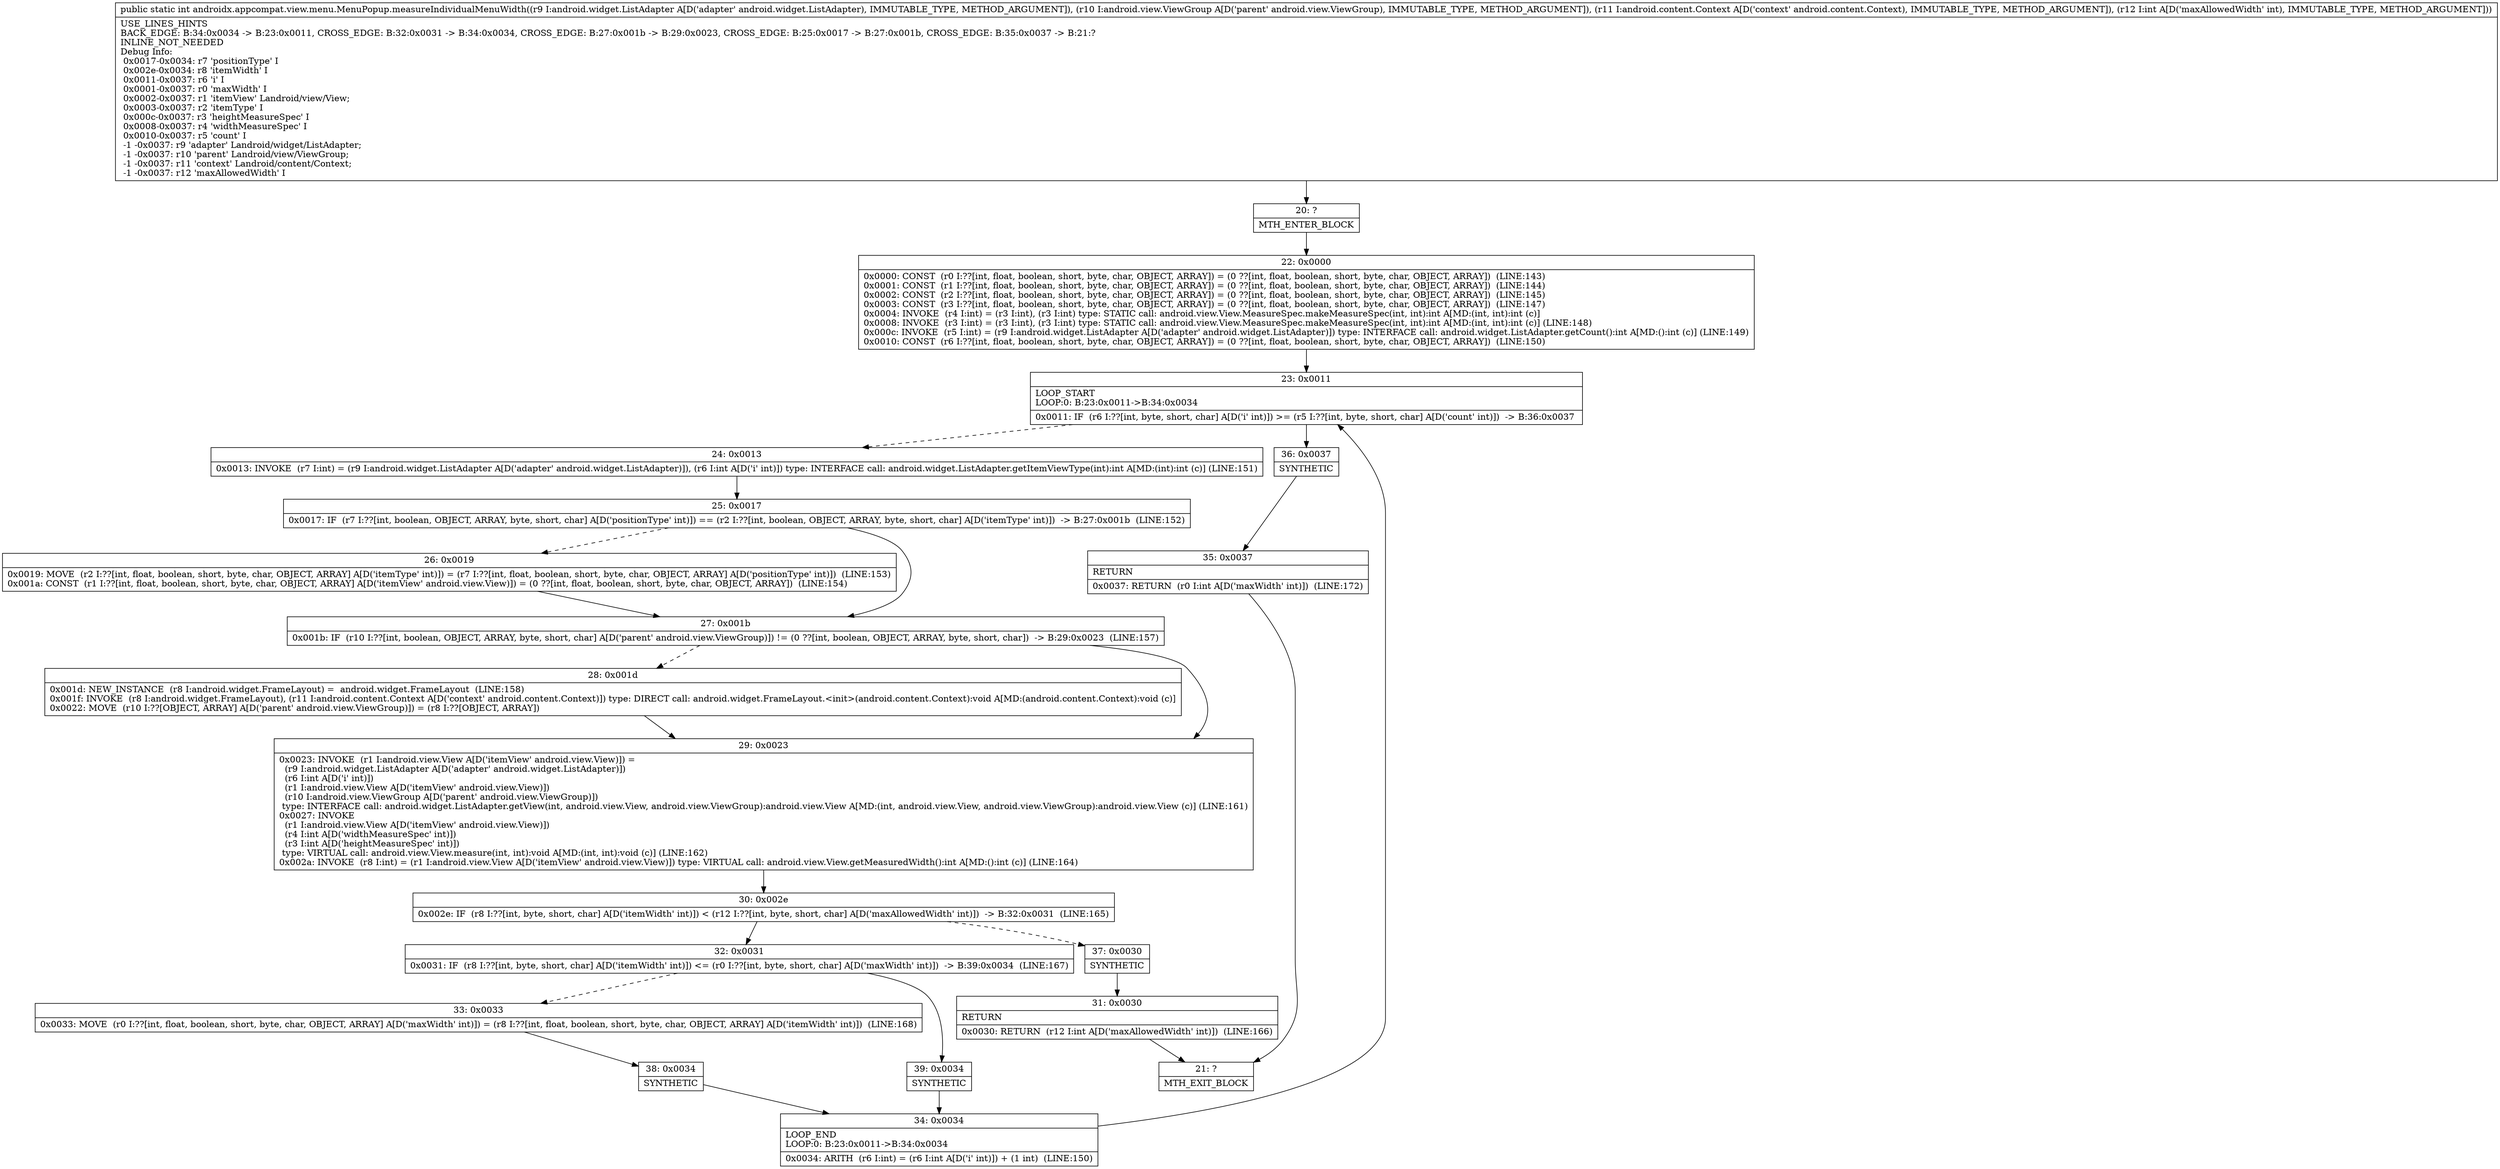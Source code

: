 digraph "CFG forandroidx.appcompat.view.menu.MenuPopup.measureIndividualMenuWidth(Landroid\/widget\/ListAdapter;Landroid\/view\/ViewGroup;Landroid\/content\/Context;I)I" {
Node_20 [shape=record,label="{20\:\ ?|MTH_ENTER_BLOCK\l}"];
Node_22 [shape=record,label="{22\:\ 0x0000|0x0000: CONST  (r0 I:??[int, float, boolean, short, byte, char, OBJECT, ARRAY]) = (0 ??[int, float, boolean, short, byte, char, OBJECT, ARRAY])  (LINE:143)\l0x0001: CONST  (r1 I:??[int, float, boolean, short, byte, char, OBJECT, ARRAY]) = (0 ??[int, float, boolean, short, byte, char, OBJECT, ARRAY])  (LINE:144)\l0x0002: CONST  (r2 I:??[int, float, boolean, short, byte, char, OBJECT, ARRAY]) = (0 ??[int, float, boolean, short, byte, char, OBJECT, ARRAY])  (LINE:145)\l0x0003: CONST  (r3 I:??[int, float, boolean, short, byte, char, OBJECT, ARRAY]) = (0 ??[int, float, boolean, short, byte, char, OBJECT, ARRAY])  (LINE:147)\l0x0004: INVOKE  (r4 I:int) = (r3 I:int), (r3 I:int) type: STATIC call: android.view.View.MeasureSpec.makeMeasureSpec(int, int):int A[MD:(int, int):int (c)]\l0x0008: INVOKE  (r3 I:int) = (r3 I:int), (r3 I:int) type: STATIC call: android.view.View.MeasureSpec.makeMeasureSpec(int, int):int A[MD:(int, int):int (c)] (LINE:148)\l0x000c: INVOKE  (r5 I:int) = (r9 I:android.widget.ListAdapter A[D('adapter' android.widget.ListAdapter)]) type: INTERFACE call: android.widget.ListAdapter.getCount():int A[MD:():int (c)] (LINE:149)\l0x0010: CONST  (r6 I:??[int, float, boolean, short, byte, char, OBJECT, ARRAY]) = (0 ??[int, float, boolean, short, byte, char, OBJECT, ARRAY])  (LINE:150)\l}"];
Node_23 [shape=record,label="{23\:\ 0x0011|LOOP_START\lLOOP:0: B:23:0x0011\-\>B:34:0x0034\l|0x0011: IF  (r6 I:??[int, byte, short, char] A[D('i' int)]) \>= (r5 I:??[int, byte, short, char] A[D('count' int)])  \-\> B:36:0x0037 \l}"];
Node_24 [shape=record,label="{24\:\ 0x0013|0x0013: INVOKE  (r7 I:int) = (r9 I:android.widget.ListAdapter A[D('adapter' android.widget.ListAdapter)]), (r6 I:int A[D('i' int)]) type: INTERFACE call: android.widget.ListAdapter.getItemViewType(int):int A[MD:(int):int (c)] (LINE:151)\l}"];
Node_25 [shape=record,label="{25\:\ 0x0017|0x0017: IF  (r7 I:??[int, boolean, OBJECT, ARRAY, byte, short, char] A[D('positionType' int)]) == (r2 I:??[int, boolean, OBJECT, ARRAY, byte, short, char] A[D('itemType' int)])  \-\> B:27:0x001b  (LINE:152)\l}"];
Node_26 [shape=record,label="{26\:\ 0x0019|0x0019: MOVE  (r2 I:??[int, float, boolean, short, byte, char, OBJECT, ARRAY] A[D('itemType' int)]) = (r7 I:??[int, float, boolean, short, byte, char, OBJECT, ARRAY] A[D('positionType' int)])  (LINE:153)\l0x001a: CONST  (r1 I:??[int, float, boolean, short, byte, char, OBJECT, ARRAY] A[D('itemView' android.view.View)]) = (0 ??[int, float, boolean, short, byte, char, OBJECT, ARRAY])  (LINE:154)\l}"];
Node_27 [shape=record,label="{27\:\ 0x001b|0x001b: IF  (r10 I:??[int, boolean, OBJECT, ARRAY, byte, short, char] A[D('parent' android.view.ViewGroup)]) != (0 ??[int, boolean, OBJECT, ARRAY, byte, short, char])  \-\> B:29:0x0023  (LINE:157)\l}"];
Node_28 [shape=record,label="{28\:\ 0x001d|0x001d: NEW_INSTANCE  (r8 I:android.widget.FrameLayout) =  android.widget.FrameLayout  (LINE:158)\l0x001f: INVOKE  (r8 I:android.widget.FrameLayout), (r11 I:android.content.Context A[D('context' android.content.Context)]) type: DIRECT call: android.widget.FrameLayout.\<init\>(android.content.Context):void A[MD:(android.content.Context):void (c)]\l0x0022: MOVE  (r10 I:??[OBJECT, ARRAY] A[D('parent' android.view.ViewGroup)]) = (r8 I:??[OBJECT, ARRAY]) \l}"];
Node_29 [shape=record,label="{29\:\ 0x0023|0x0023: INVOKE  (r1 I:android.view.View A[D('itemView' android.view.View)]) = \l  (r9 I:android.widget.ListAdapter A[D('adapter' android.widget.ListAdapter)])\l  (r6 I:int A[D('i' int)])\l  (r1 I:android.view.View A[D('itemView' android.view.View)])\l  (r10 I:android.view.ViewGroup A[D('parent' android.view.ViewGroup)])\l type: INTERFACE call: android.widget.ListAdapter.getView(int, android.view.View, android.view.ViewGroup):android.view.View A[MD:(int, android.view.View, android.view.ViewGroup):android.view.View (c)] (LINE:161)\l0x0027: INVOKE  \l  (r1 I:android.view.View A[D('itemView' android.view.View)])\l  (r4 I:int A[D('widthMeasureSpec' int)])\l  (r3 I:int A[D('heightMeasureSpec' int)])\l type: VIRTUAL call: android.view.View.measure(int, int):void A[MD:(int, int):void (c)] (LINE:162)\l0x002a: INVOKE  (r8 I:int) = (r1 I:android.view.View A[D('itemView' android.view.View)]) type: VIRTUAL call: android.view.View.getMeasuredWidth():int A[MD:():int (c)] (LINE:164)\l}"];
Node_30 [shape=record,label="{30\:\ 0x002e|0x002e: IF  (r8 I:??[int, byte, short, char] A[D('itemWidth' int)]) \< (r12 I:??[int, byte, short, char] A[D('maxAllowedWidth' int)])  \-\> B:32:0x0031  (LINE:165)\l}"];
Node_32 [shape=record,label="{32\:\ 0x0031|0x0031: IF  (r8 I:??[int, byte, short, char] A[D('itemWidth' int)]) \<= (r0 I:??[int, byte, short, char] A[D('maxWidth' int)])  \-\> B:39:0x0034  (LINE:167)\l}"];
Node_33 [shape=record,label="{33\:\ 0x0033|0x0033: MOVE  (r0 I:??[int, float, boolean, short, byte, char, OBJECT, ARRAY] A[D('maxWidth' int)]) = (r8 I:??[int, float, boolean, short, byte, char, OBJECT, ARRAY] A[D('itemWidth' int)])  (LINE:168)\l}"];
Node_38 [shape=record,label="{38\:\ 0x0034|SYNTHETIC\l}"];
Node_34 [shape=record,label="{34\:\ 0x0034|LOOP_END\lLOOP:0: B:23:0x0011\-\>B:34:0x0034\l|0x0034: ARITH  (r6 I:int) = (r6 I:int A[D('i' int)]) + (1 int)  (LINE:150)\l}"];
Node_39 [shape=record,label="{39\:\ 0x0034|SYNTHETIC\l}"];
Node_37 [shape=record,label="{37\:\ 0x0030|SYNTHETIC\l}"];
Node_31 [shape=record,label="{31\:\ 0x0030|RETURN\l|0x0030: RETURN  (r12 I:int A[D('maxAllowedWidth' int)])  (LINE:166)\l}"];
Node_21 [shape=record,label="{21\:\ ?|MTH_EXIT_BLOCK\l}"];
Node_36 [shape=record,label="{36\:\ 0x0037|SYNTHETIC\l}"];
Node_35 [shape=record,label="{35\:\ 0x0037|RETURN\l|0x0037: RETURN  (r0 I:int A[D('maxWidth' int)])  (LINE:172)\l}"];
MethodNode[shape=record,label="{public static int androidx.appcompat.view.menu.MenuPopup.measureIndividualMenuWidth((r9 I:android.widget.ListAdapter A[D('adapter' android.widget.ListAdapter), IMMUTABLE_TYPE, METHOD_ARGUMENT]), (r10 I:android.view.ViewGroup A[D('parent' android.view.ViewGroup), IMMUTABLE_TYPE, METHOD_ARGUMENT]), (r11 I:android.content.Context A[D('context' android.content.Context), IMMUTABLE_TYPE, METHOD_ARGUMENT]), (r12 I:int A[D('maxAllowedWidth' int), IMMUTABLE_TYPE, METHOD_ARGUMENT]))  | USE_LINES_HINTS\lBACK_EDGE: B:34:0x0034 \-\> B:23:0x0011, CROSS_EDGE: B:32:0x0031 \-\> B:34:0x0034, CROSS_EDGE: B:27:0x001b \-\> B:29:0x0023, CROSS_EDGE: B:25:0x0017 \-\> B:27:0x001b, CROSS_EDGE: B:35:0x0037 \-\> B:21:?\lINLINE_NOT_NEEDED\lDebug Info:\l  0x0017\-0x0034: r7 'positionType' I\l  0x002e\-0x0034: r8 'itemWidth' I\l  0x0011\-0x0037: r6 'i' I\l  0x0001\-0x0037: r0 'maxWidth' I\l  0x0002\-0x0037: r1 'itemView' Landroid\/view\/View;\l  0x0003\-0x0037: r2 'itemType' I\l  0x000c\-0x0037: r3 'heightMeasureSpec' I\l  0x0008\-0x0037: r4 'widthMeasureSpec' I\l  0x0010\-0x0037: r5 'count' I\l  \-1 \-0x0037: r9 'adapter' Landroid\/widget\/ListAdapter;\l  \-1 \-0x0037: r10 'parent' Landroid\/view\/ViewGroup;\l  \-1 \-0x0037: r11 'context' Landroid\/content\/Context;\l  \-1 \-0x0037: r12 'maxAllowedWidth' I\l}"];
MethodNode -> Node_20;Node_20 -> Node_22;
Node_22 -> Node_23;
Node_23 -> Node_24[style=dashed];
Node_23 -> Node_36;
Node_24 -> Node_25;
Node_25 -> Node_26[style=dashed];
Node_25 -> Node_27;
Node_26 -> Node_27;
Node_27 -> Node_28[style=dashed];
Node_27 -> Node_29;
Node_28 -> Node_29;
Node_29 -> Node_30;
Node_30 -> Node_32;
Node_30 -> Node_37[style=dashed];
Node_32 -> Node_33[style=dashed];
Node_32 -> Node_39;
Node_33 -> Node_38;
Node_38 -> Node_34;
Node_34 -> Node_23;
Node_39 -> Node_34;
Node_37 -> Node_31;
Node_31 -> Node_21;
Node_36 -> Node_35;
Node_35 -> Node_21;
}

